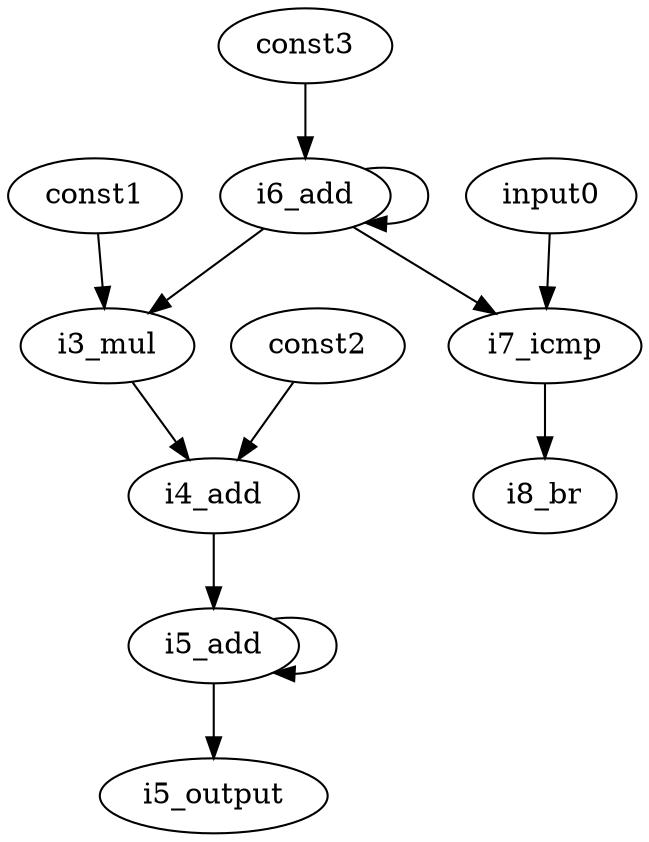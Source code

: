 digraph "G" {
const1 [opcode=const, constVal="3"];
i3_mul [opcode=mul];
const2 [opcode=const, constVal="5"];
i4_add [opcode=add];
i5_add [opcode=add];
const3 [opcode=const, constVal="1"];
i6_add [opcode=add];
input0 [opcode=input];
i7_icmp [opcode=icmp];
i8_br [opcode="io_width_1", original_opcode=br];
i5_output [opcode=output];
const1 -> i3_mul [operand=any2input];
i3_mul -> i4_add [operand=any2input];
const2 -> i4_add [operand=any2input];
i4_add -> i5_add [operand=any2input];
i5_add -> i5_output;
i5_add -> i5_add [operand=LHS];
const3 -> i6_add [operand=any2input];
i6_add -> i7_icmp [operand=LHS];
i6_add -> i3_mul [operand=any2input];
i6_add -> i6_add [operand=any2input];
input0 -> i7_icmp [operand=RHS];
i7_icmp -> i8_br [operand="branch_cond"];
}
